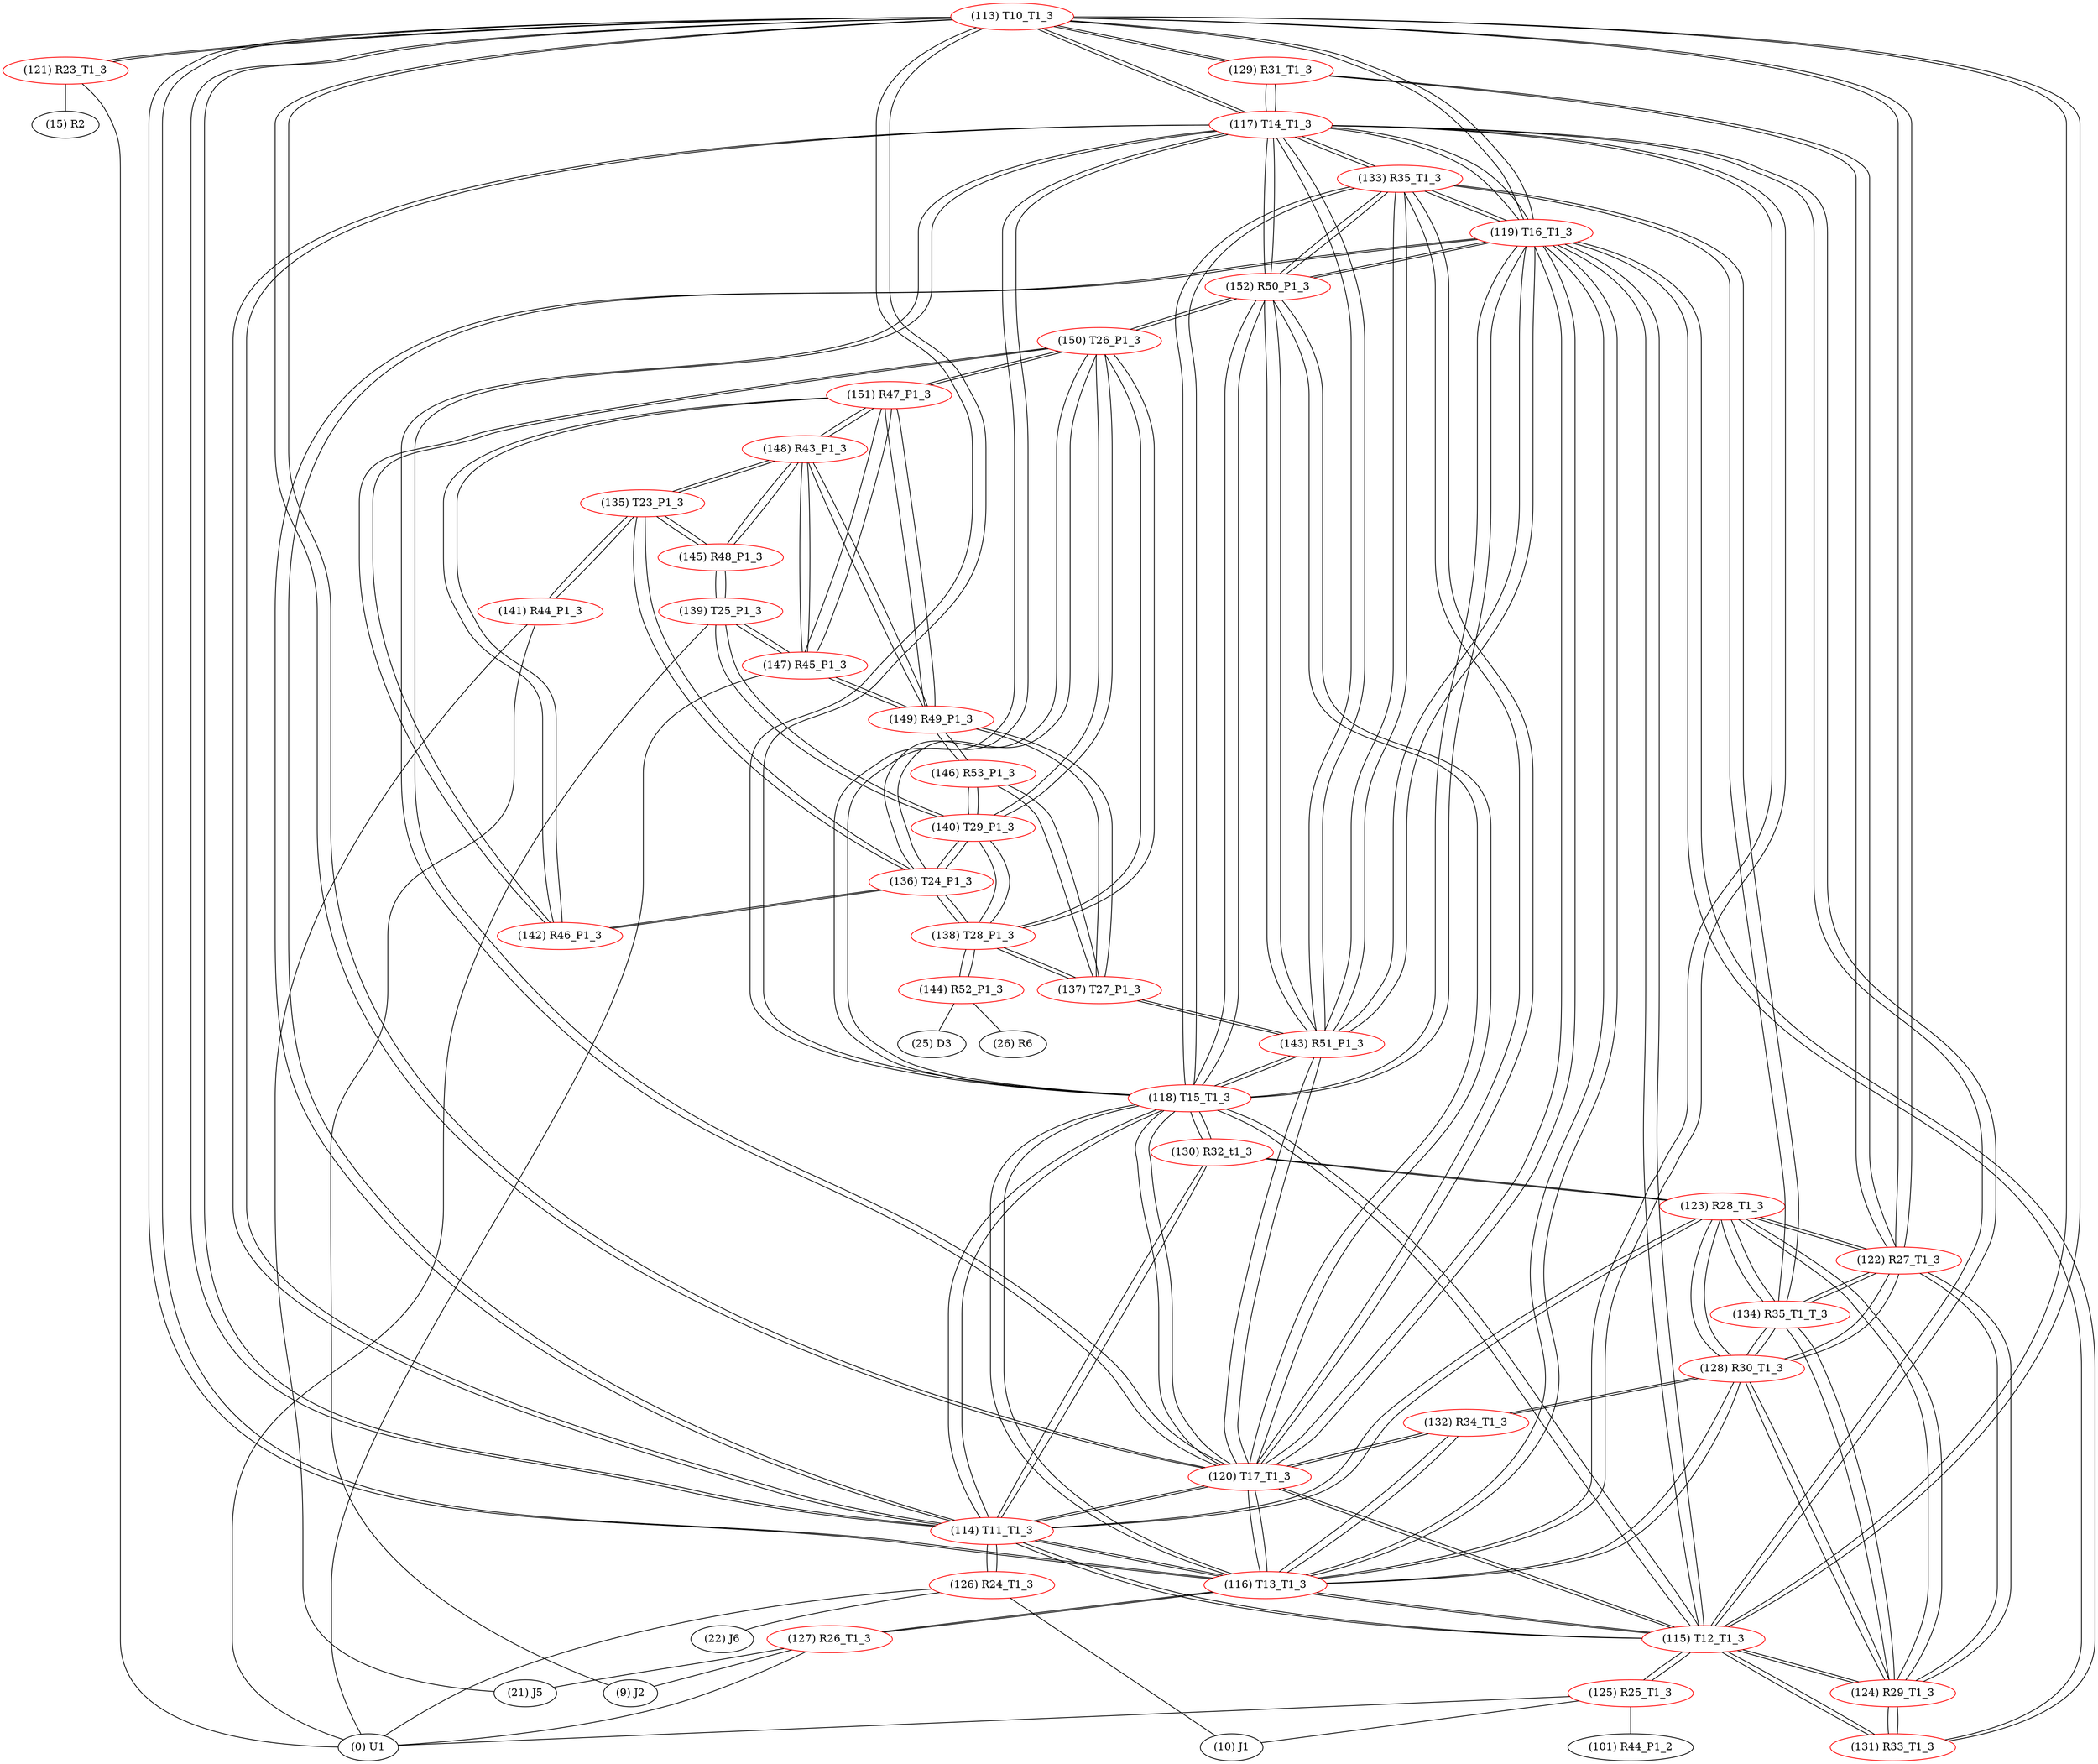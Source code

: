 graph {
	113 [label="(113) T10_T1_3" color=red]
	121 [label="(121) R23_T1_3"]
	129 [label="(129) R31_T1_3"]
	122 [label="(122) R27_T1_3"]
	119 [label="(119) T16_T1_3"]
	120 [label="(120) T17_T1_3"]
	118 [label="(118) T15_T1_3"]
	115 [label="(115) T12_T1_3"]
	117 [label="(117) T14_T1_3"]
	116 [label="(116) T13_T1_3"]
	114 [label="(114) T11_T1_3"]
	114 [label="(114) T11_T1_3" color=red]
	126 [label="(126) R24_T1_3"]
	123 [label="(123) R28_T1_3"]
	130 [label="(130) R32_t1_3"]
	113 [label="(113) T10_T1_3"]
	119 [label="(119) T16_T1_3"]
	120 [label="(120) T17_T1_3"]
	118 [label="(118) T15_T1_3"]
	115 [label="(115) T12_T1_3"]
	117 [label="(117) T14_T1_3"]
	116 [label="(116) T13_T1_3"]
	115 [label="(115) T12_T1_3" color=red]
	131 [label="(131) R33_T1_3"]
	124 [label="(124) R29_T1_3"]
	125 [label="(125) R25_T1_3"]
	113 [label="(113) T10_T1_3"]
	119 [label="(119) T16_T1_3"]
	120 [label="(120) T17_T1_3"]
	118 [label="(118) T15_T1_3"]
	117 [label="(117) T14_T1_3"]
	116 [label="(116) T13_T1_3"]
	114 [label="(114) T11_T1_3"]
	116 [label="(116) T13_T1_3" color=red]
	128 [label="(128) R30_T1_3"]
	132 [label="(132) R34_T1_3"]
	127 [label="(127) R26_T1_3"]
	113 [label="(113) T10_T1_3"]
	119 [label="(119) T16_T1_3"]
	120 [label="(120) T17_T1_3"]
	118 [label="(118) T15_T1_3"]
	115 [label="(115) T12_T1_3"]
	117 [label="(117) T14_T1_3"]
	114 [label="(114) T11_T1_3"]
	117 [label="(117) T14_T1_3" color=red]
	113 [label="(113) T10_T1_3"]
	119 [label="(119) T16_T1_3"]
	120 [label="(120) T17_T1_3"]
	118 [label="(118) T15_T1_3"]
	115 [label="(115) T12_T1_3"]
	116 [label="(116) T13_T1_3"]
	114 [label="(114) T11_T1_3"]
	129 [label="(129) R31_T1_3"]
	143 [label="(143) R51_P1_3"]
	152 [label="(152) R50_P1_3"]
	133 [label="(133) R35_T1_3"]
	118 [label="(118) T15_T1_3" color=red]
	130 [label="(130) R32_t1_3"]
	113 [label="(113) T10_T1_3"]
	119 [label="(119) T16_T1_3"]
	120 [label="(120) T17_T1_3"]
	115 [label="(115) T12_T1_3"]
	117 [label="(117) T14_T1_3"]
	116 [label="(116) T13_T1_3"]
	114 [label="(114) T11_T1_3"]
	143 [label="(143) R51_P1_3"]
	152 [label="(152) R50_P1_3"]
	133 [label="(133) R35_T1_3"]
	119 [label="(119) T16_T1_3" color=red]
	131 [label="(131) R33_T1_3"]
	113 [label="(113) T10_T1_3"]
	120 [label="(120) T17_T1_3"]
	118 [label="(118) T15_T1_3"]
	115 [label="(115) T12_T1_3"]
	117 [label="(117) T14_T1_3"]
	116 [label="(116) T13_T1_3"]
	114 [label="(114) T11_T1_3"]
	143 [label="(143) R51_P1_3"]
	152 [label="(152) R50_P1_3"]
	133 [label="(133) R35_T1_3"]
	120 [label="(120) T17_T1_3" color=red]
	132 [label="(132) R34_T1_3"]
	113 [label="(113) T10_T1_3"]
	119 [label="(119) T16_T1_3"]
	118 [label="(118) T15_T1_3"]
	115 [label="(115) T12_T1_3"]
	117 [label="(117) T14_T1_3"]
	116 [label="(116) T13_T1_3"]
	114 [label="(114) T11_T1_3"]
	143 [label="(143) R51_P1_3"]
	152 [label="(152) R50_P1_3"]
	133 [label="(133) R35_T1_3"]
	121 [label="(121) R23_T1_3" color=red]
	0 [label="(0) U1"]
	15 [label="(15) R2"]
	113 [label="(113) T10_T1_3"]
	122 [label="(122) R27_T1_3" color=red]
	128 [label="(128) R30_T1_3"]
	134 [label="(134) R35_T1_T_3"]
	124 [label="(124) R29_T1_3"]
	123 [label="(123) R28_T1_3"]
	113 [label="(113) T10_T1_3"]
	129 [label="(129) R31_T1_3"]
	123 [label="(123) R28_T1_3" color=red]
	128 [label="(128) R30_T1_3"]
	134 [label="(134) R35_T1_T_3"]
	124 [label="(124) R29_T1_3"]
	122 [label="(122) R27_T1_3"]
	114 [label="(114) T11_T1_3"]
	130 [label="(130) R32_t1_3"]
	124 [label="(124) R29_T1_3" color=red]
	128 [label="(128) R30_T1_3"]
	134 [label="(134) R35_T1_T_3"]
	123 [label="(123) R28_T1_3"]
	122 [label="(122) R27_T1_3"]
	131 [label="(131) R33_T1_3"]
	115 [label="(115) T12_T1_3"]
	125 [label="(125) R25_T1_3" color=red]
	0 [label="(0) U1"]
	101 [label="(101) R44_P1_2"]
	10 [label="(10) J1"]
	115 [label="(115) T12_T1_3"]
	126 [label="(126) R24_T1_3" color=red]
	10 [label="(10) J1"]
	0 [label="(0) U1"]
	22 [label="(22) J6"]
	114 [label="(114) T11_T1_3"]
	127 [label="(127) R26_T1_3" color=red]
	21 [label="(21) J5"]
	0 [label="(0) U1"]
	9 [label="(9) J2"]
	116 [label="(116) T13_T1_3"]
	128 [label="(128) R30_T1_3" color=red]
	134 [label="(134) R35_T1_T_3"]
	124 [label="(124) R29_T1_3"]
	123 [label="(123) R28_T1_3"]
	122 [label="(122) R27_T1_3"]
	132 [label="(132) R34_T1_3"]
	116 [label="(116) T13_T1_3"]
	129 [label="(129) R31_T1_3" color=red]
	113 [label="(113) T10_T1_3"]
	122 [label="(122) R27_T1_3"]
	117 [label="(117) T14_T1_3"]
	130 [label="(130) R32_t1_3" color=red]
	118 [label="(118) T15_T1_3"]
	114 [label="(114) T11_T1_3"]
	123 [label="(123) R28_T1_3"]
	131 [label="(131) R33_T1_3" color=red]
	119 [label="(119) T16_T1_3"]
	124 [label="(124) R29_T1_3"]
	115 [label="(115) T12_T1_3"]
	132 [label="(132) R34_T1_3" color=red]
	120 [label="(120) T17_T1_3"]
	128 [label="(128) R30_T1_3"]
	116 [label="(116) T13_T1_3"]
	133 [label="(133) R35_T1_3" color=red]
	134 [label="(134) R35_T1_T_3"]
	143 [label="(143) R51_P1_3"]
	152 [label="(152) R50_P1_3"]
	120 [label="(120) T17_T1_3"]
	119 [label="(119) T16_T1_3"]
	118 [label="(118) T15_T1_3"]
	117 [label="(117) T14_T1_3"]
	134 [label="(134) R35_T1_T_3" color=red]
	128 [label="(128) R30_T1_3"]
	124 [label="(124) R29_T1_3"]
	123 [label="(123) R28_T1_3"]
	122 [label="(122) R27_T1_3"]
	133 [label="(133) R35_T1_3"]
	135 [label="(135) T23_P1_3" color=red]
	145 [label="(145) R48_P1_3"]
	148 [label="(148) R43_P1_3"]
	136 [label="(136) T24_P1_3"]
	141 [label="(141) R44_P1_3"]
	136 [label="(136) T24_P1_3" color=red]
	150 [label="(150) T26_P1_3"]
	140 [label="(140) T29_P1_3"]
	138 [label="(138) T28_P1_3"]
	142 [label="(142) R46_P1_3"]
	135 [label="(135) T23_P1_3"]
	137 [label="(137) T27_P1_3" color=red]
	143 [label="(143) R51_P1_3"]
	138 [label="(138) T28_P1_3"]
	146 [label="(146) R53_P1_3"]
	149 [label="(149) R49_P1_3"]
	138 [label="(138) T28_P1_3" color=red]
	150 [label="(150) T26_P1_3"]
	136 [label="(136) T24_P1_3"]
	140 [label="(140) T29_P1_3"]
	144 [label="(144) R52_P1_3"]
	137 [label="(137) T27_P1_3"]
	139 [label="(139) T25_P1_3" color=red]
	140 [label="(140) T29_P1_3"]
	145 [label="(145) R48_P1_3"]
	147 [label="(147) R45_P1_3"]
	0 [label="(0) U1"]
	140 [label="(140) T29_P1_3" color=red]
	150 [label="(150) T26_P1_3"]
	136 [label="(136) T24_P1_3"]
	138 [label="(138) T28_P1_3"]
	139 [label="(139) T25_P1_3"]
	146 [label="(146) R53_P1_3"]
	141 [label="(141) R44_P1_3" color=red]
	9 [label="(9) J2"]
	21 [label="(21) J5"]
	135 [label="(135) T23_P1_3"]
	142 [label="(142) R46_P1_3" color=red]
	150 [label="(150) T26_P1_3"]
	151 [label="(151) R47_P1_3"]
	136 [label="(136) T24_P1_3"]
	143 [label="(143) R51_P1_3" color=red]
	137 [label="(137) T27_P1_3"]
	152 [label="(152) R50_P1_3"]
	120 [label="(120) T17_T1_3"]
	133 [label="(133) R35_T1_3"]
	119 [label="(119) T16_T1_3"]
	118 [label="(118) T15_T1_3"]
	117 [label="(117) T14_T1_3"]
	144 [label="(144) R52_P1_3" color=red]
	25 [label="(25) D3"]
	26 [label="(26) R6"]
	138 [label="(138) T28_P1_3"]
	145 [label="(145) R48_P1_3" color=red]
	139 [label="(139) T25_P1_3"]
	135 [label="(135) T23_P1_3"]
	148 [label="(148) R43_P1_3"]
	146 [label="(146) R53_P1_3" color=red]
	140 [label="(140) T29_P1_3"]
	137 [label="(137) T27_P1_3"]
	149 [label="(149) R49_P1_3"]
	147 [label="(147) R45_P1_3" color=red]
	151 [label="(151) R47_P1_3"]
	148 [label="(148) R43_P1_3"]
	149 [label="(149) R49_P1_3"]
	139 [label="(139) T25_P1_3"]
	0 [label="(0) U1"]
	148 [label="(148) R43_P1_3" color=red]
	145 [label="(145) R48_P1_3"]
	135 [label="(135) T23_P1_3"]
	151 [label="(151) R47_P1_3"]
	147 [label="(147) R45_P1_3"]
	149 [label="(149) R49_P1_3"]
	149 [label="(149) R49_P1_3" color=red]
	151 [label="(151) R47_P1_3"]
	147 [label="(147) R45_P1_3"]
	148 [label="(148) R43_P1_3"]
	137 [label="(137) T27_P1_3"]
	146 [label="(146) R53_P1_3"]
	150 [label="(150) T26_P1_3" color=red]
	152 [label="(152) R50_P1_3"]
	136 [label="(136) T24_P1_3"]
	140 [label="(140) T29_P1_3"]
	138 [label="(138) T28_P1_3"]
	142 [label="(142) R46_P1_3"]
	151 [label="(151) R47_P1_3"]
	151 [label="(151) R47_P1_3" color=red]
	147 [label="(147) R45_P1_3"]
	148 [label="(148) R43_P1_3"]
	149 [label="(149) R49_P1_3"]
	150 [label="(150) T26_P1_3"]
	142 [label="(142) R46_P1_3"]
	152 [label="(152) R50_P1_3" color=red]
	150 [label="(150) T26_P1_3"]
	143 [label="(143) R51_P1_3"]
	120 [label="(120) T17_T1_3"]
	133 [label="(133) R35_T1_3"]
	119 [label="(119) T16_T1_3"]
	118 [label="(118) T15_T1_3"]
	117 [label="(117) T14_T1_3"]
	113 -- 121
	113 -- 129
	113 -- 122
	113 -- 119
	113 -- 120
	113 -- 118
	113 -- 115
	113 -- 117
	113 -- 116
	113 -- 114
	114 -- 126
	114 -- 123
	114 -- 130
	114 -- 113
	114 -- 119
	114 -- 120
	114 -- 118
	114 -- 115
	114 -- 117
	114 -- 116
	115 -- 131
	115 -- 124
	115 -- 125
	115 -- 113
	115 -- 119
	115 -- 120
	115 -- 118
	115 -- 117
	115 -- 116
	115 -- 114
	116 -- 128
	116 -- 132
	116 -- 127
	116 -- 113
	116 -- 119
	116 -- 120
	116 -- 118
	116 -- 115
	116 -- 117
	116 -- 114
	117 -- 113
	117 -- 119
	117 -- 120
	117 -- 118
	117 -- 115
	117 -- 116
	117 -- 114
	117 -- 129
	117 -- 143
	117 -- 152
	117 -- 133
	118 -- 130
	118 -- 113
	118 -- 119
	118 -- 120
	118 -- 115
	118 -- 117
	118 -- 116
	118 -- 114
	118 -- 143
	118 -- 152
	118 -- 133
	119 -- 131
	119 -- 113
	119 -- 120
	119 -- 118
	119 -- 115
	119 -- 117
	119 -- 116
	119 -- 114
	119 -- 143
	119 -- 152
	119 -- 133
	120 -- 132
	120 -- 113
	120 -- 119
	120 -- 118
	120 -- 115
	120 -- 117
	120 -- 116
	120 -- 114
	120 -- 143
	120 -- 152
	120 -- 133
	121 -- 0
	121 -- 15
	121 -- 113
	122 -- 128
	122 -- 134
	122 -- 124
	122 -- 123
	122 -- 113
	122 -- 129
	123 -- 128
	123 -- 134
	123 -- 124
	123 -- 122
	123 -- 114
	123 -- 130
	124 -- 128
	124 -- 134
	124 -- 123
	124 -- 122
	124 -- 131
	124 -- 115
	125 -- 0
	125 -- 101
	125 -- 10
	125 -- 115
	126 -- 10
	126 -- 0
	126 -- 22
	126 -- 114
	127 -- 21
	127 -- 0
	127 -- 9
	127 -- 116
	128 -- 134
	128 -- 124
	128 -- 123
	128 -- 122
	128 -- 132
	128 -- 116
	129 -- 113
	129 -- 122
	129 -- 117
	130 -- 118
	130 -- 114
	130 -- 123
	131 -- 119
	131 -- 124
	131 -- 115
	132 -- 120
	132 -- 128
	132 -- 116
	133 -- 134
	133 -- 143
	133 -- 152
	133 -- 120
	133 -- 119
	133 -- 118
	133 -- 117
	134 -- 128
	134 -- 124
	134 -- 123
	134 -- 122
	134 -- 133
	135 -- 145
	135 -- 148
	135 -- 136
	135 -- 141
	136 -- 150
	136 -- 140
	136 -- 138
	136 -- 142
	136 -- 135
	137 -- 143
	137 -- 138
	137 -- 146
	137 -- 149
	138 -- 150
	138 -- 136
	138 -- 140
	138 -- 144
	138 -- 137
	139 -- 140
	139 -- 145
	139 -- 147
	139 -- 0
	140 -- 150
	140 -- 136
	140 -- 138
	140 -- 139
	140 -- 146
	141 -- 9
	141 -- 21
	141 -- 135
	142 -- 150
	142 -- 151
	142 -- 136
	143 -- 137
	143 -- 152
	143 -- 120
	143 -- 133
	143 -- 119
	143 -- 118
	143 -- 117
	144 -- 25
	144 -- 26
	144 -- 138
	145 -- 139
	145 -- 135
	145 -- 148
	146 -- 140
	146 -- 137
	146 -- 149
	147 -- 151
	147 -- 148
	147 -- 149
	147 -- 139
	147 -- 0
	148 -- 145
	148 -- 135
	148 -- 151
	148 -- 147
	148 -- 149
	149 -- 151
	149 -- 147
	149 -- 148
	149 -- 137
	149 -- 146
	150 -- 152
	150 -- 136
	150 -- 140
	150 -- 138
	150 -- 142
	150 -- 151
	151 -- 147
	151 -- 148
	151 -- 149
	151 -- 150
	151 -- 142
	152 -- 150
	152 -- 143
	152 -- 120
	152 -- 133
	152 -- 119
	152 -- 118
	152 -- 117
}